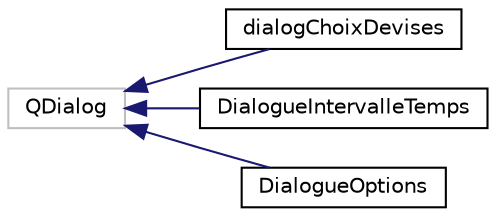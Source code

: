 digraph "Graphical Class Hierarchy"
{
  edge [fontname="Helvetica",fontsize="10",labelfontname="Helvetica",labelfontsize="10"];
  node [fontname="Helvetica",fontsize="10",shape=record];
  rankdir="LR";
  Node1 [label="QDialog",height=0.2,width=0.4,color="grey75", fillcolor="white", style="filled"];
  Node1 -> Node2 [dir="back",color="midnightblue",fontsize="10",style="solid",fontname="Helvetica"];
  Node2 [label="dialogChoixDevises",height=0.2,width=0.4,color="black", fillcolor="white", style="filled",URL="$classdialog_choix_devises.html"];
  Node1 -> Node3 [dir="back",color="midnightblue",fontsize="10",style="solid",fontname="Helvetica"];
  Node3 [label="DialogueIntervalleTemps",height=0.2,width=0.4,color="black", fillcolor="white", style="filled",URL="$class_dialogue_intervalle_temps.html"];
  Node1 -> Node4 [dir="back",color="midnightblue",fontsize="10",style="solid",fontname="Helvetica"];
  Node4 [label="DialogueOptions",height=0.2,width=0.4,color="black", fillcolor="white", style="filled",URL="$class_dialogue_options.html"];
}
